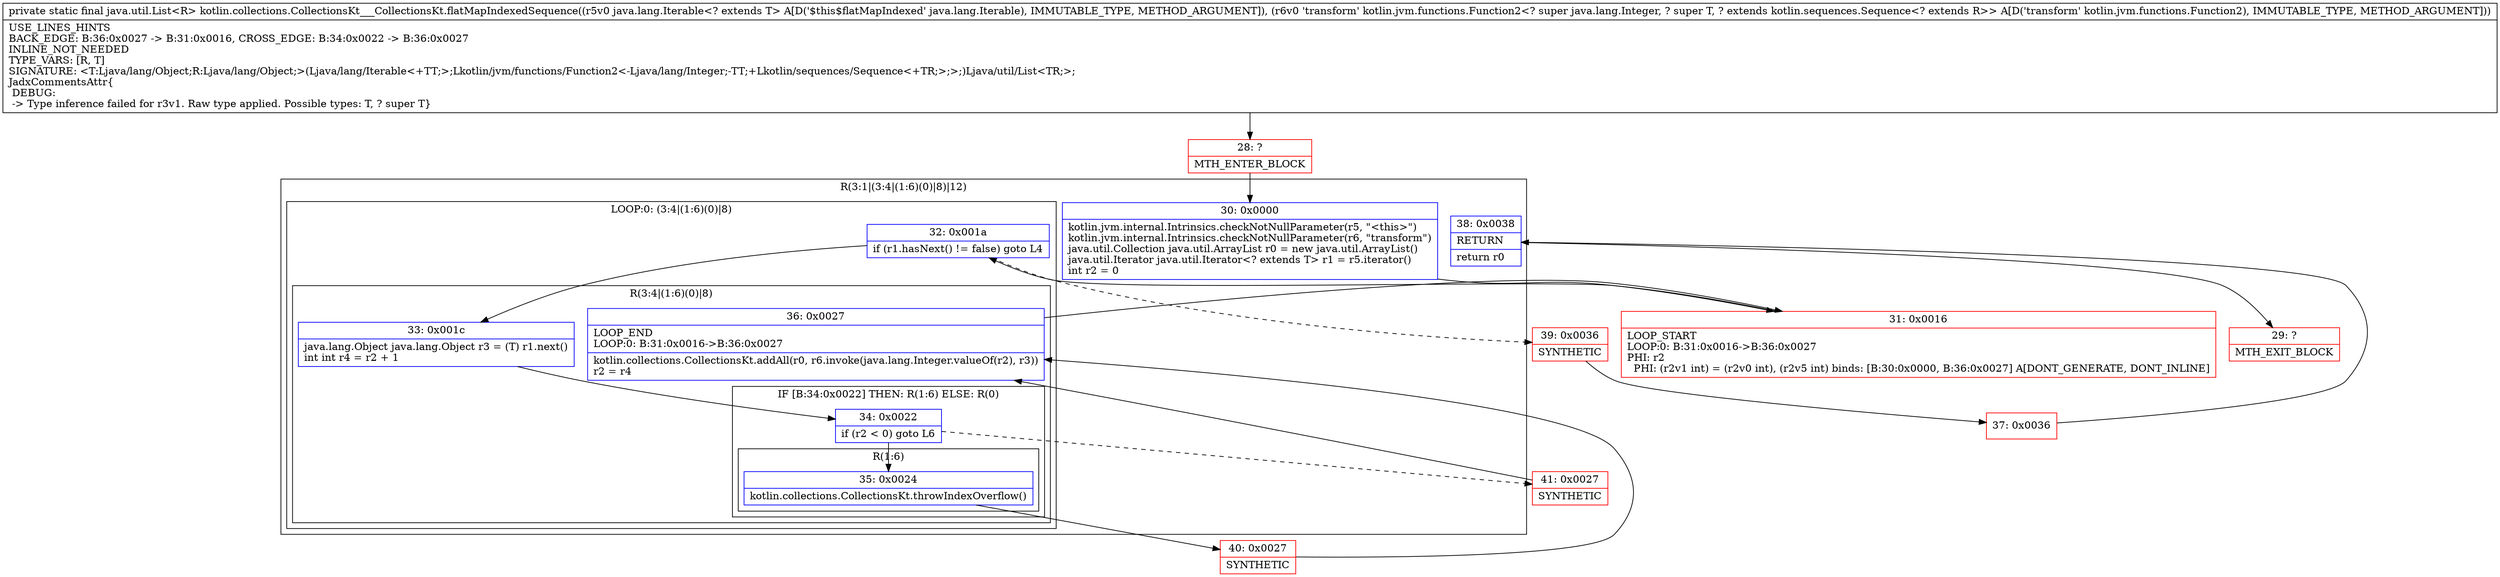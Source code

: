 digraph "CFG forkotlin.collections.CollectionsKt___CollectionsKt.flatMapIndexedSequence(Ljava\/lang\/Iterable;Lkotlin\/jvm\/functions\/Function2;)Ljava\/util\/List;" {
subgraph cluster_Region_1716517067 {
label = "R(3:1|(3:4|(1:6)(0)|8)|12)";
node [shape=record,color=blue];
Node_30 [shape=record,label="{30\:\ 0x0000|kotlin.jvm.internal.Intrinsics.checkNotNullParameter(r5, \"\<this\>\")\lkotlin.jvm.internal.Intrinsics.checkNotNullParameter(r6, \"transform\")\ljava.util.Collection java.util.ArrayList r0 = new java.util.ArrayList()\ljava.util.Iterator java.util.Iterator\<? extends T\> r1 = r5.iterator()\lint r2 = 0\l}"];
subgraph cluster_LoopRegion_1916598279 {
label = "LOOP:0: (3:4|(1:6)(0)|8)";
node [shape=record,color=blue];
Node_32 [shape=record,label="{32\:\ 0x001a|if (r1.hasNext() != false) goto L4\l}"];
subgraph cluster_Region_1643592644 {
label = "R(3:4|(1:6)(0)|8)";
node [shape=record,color=blue];
Node_33 [shape=record,label="{33\:\ 0x001c|java.lang.Object java.lang.Object r3 = (T) r1.next()\lint int r4 = r2 + 1\l}"];
subgraph cluster_IfRegion_1323336993 {
label = "IF [B:34:0x0022] THEN: R(1:6) ELSE: R(0)";
node [shape=record,color=blue];
Node_34 [shape=record,label="{34\:\ 0x0022|if (r2 \< 0) goto L6\l}"];
subgraph cluster_Region_587605805 {
label = "R(1:6)";
node [shape=record,color=blue];
Node_35 [shape=record,label="{35\:\ 0x0024|kotlin.collections.CollectionsKt.throwIndexOverflow()\l}"];
}
subgraph cluster_Region_269370975 {
label = "R(0)";
node [shape=record,color=blue];
}
}
Node_36 [shape=record,label="{36\:\ 0x0027|LOOP_END\lLOOP:0: B:31:0x0016\-\>B:36:0x0027\l|kotlin.collections.CollectionsKt.addAll(r0, r6.invoke(java.lang.Integer.valueOf(r2), r3))\lr2 = r4\l}"];
}
}
Node_38 [shape=record,label="{38\:\ 0x0038|RETURN\l|return r0\l}"];
}
Node_28 [shape=record,color=red,label="{28\:\ ?|MTH_ENTER_BLOCK\l}"];
Node_31 [shape=record,color=red,label="{31\:\ 0x0016|LOOP_START\lLOOP:0: B:31:0x0016\-\>B:36:0x0027\lPHI: r2 \l  PHI: (r2v1 int) = (r2v0 int), (r2v5 int) binds: [B:30:0x0000, B:36:0x0027] A[DONT_GENERATE, DONT_INLINE]\l}"];
Node_40 [shape=record,color=red,label="{40\:\ 0x0027|SYNTHETIC\l}"];
Node_41 [shape=record,color=red,label="{41\:\ 0x0027|SYNTHETIC\l}"];
Node_39 [shape=record,color=red,label="{39\:\ 0x0036|SYNTHETIC\l}"];
Node_37 [shape=record,color=red,label="{37\:\ 0x0036}"];
Node_29 [shape=record,color=red,label="{29\:\ ?|MTH_EXIT_BLOCK\l}"];
MethodNode[shape=record,label="{private static final java.util.List\<R\> kotlin.collections.CollectionsKt___CollectionsKt.flatMapIndexedSequence((r5v0 java.lang.Iterable\<? extends T\> A[D('$this$flatMapIndexed' java.lang.Iterable), IMMUTABLE_TYPE, METHOD_ARGUMENT]), (r6v0 'transform' kotlin.jvm.functions.Function2\<? super java.lang.Integer, ? super T, ? extends kotlin.sequences.Sequence\<? extends R\>\> A[D('transform' kotlin.jvm.functions.Function2), IMMUTABLE_TYPE, METHOD_ARGUMENT]))  | USE_LINES_HINTS\lBACK_EDGE: B:36:0x0027 \-\> B:31:0x0016, CROSS_EDGE: B:34:0x0022 \-\> B:36:0x0027\lINLINE_NOT_NEEDED\lTYPE_VARS: [R, T]\lSIGNATURE: \<T:Ljava\/lang\/Object;R:Ljava\/lang\/Object;\>(Ljava\/lang\/Iterable\<+TT;\>;Lkotlin\/jvm\/functions\/Function2\<\-Ljava\/lang\/Integer;\-TT;+Lkotlin\/sequences\/Sequence\<+TR;\>;\>;)Ljava\/util\/List\<TR;\>;\lJadxCommentsAttr\{\l DEBUG: \l \-\> Type inference failed for r3v1. Raw type applied. Possible types: T, ? super T\}\l}"];
MethodNode -> Node_28;Node_30 -> Node_31;
Node_32 -> Node_33;
Node_32 -> Node_39[style=dashed];
Node_33 -> Node_34;
Node_34 -> Node_35;
Node_34 -> Node_41[style=dashed];
Node_35 -> Node_40;
Node_36 -> Node_31;
Node_38 -> Node_29;
Node_28 -> Node_30;
Node_31 -> Node_32;
Node_40 -> Node_36;
Node_41 -> Node_36;
Node_39 -> Node_37;
Node_37 -> Node_38;
}

